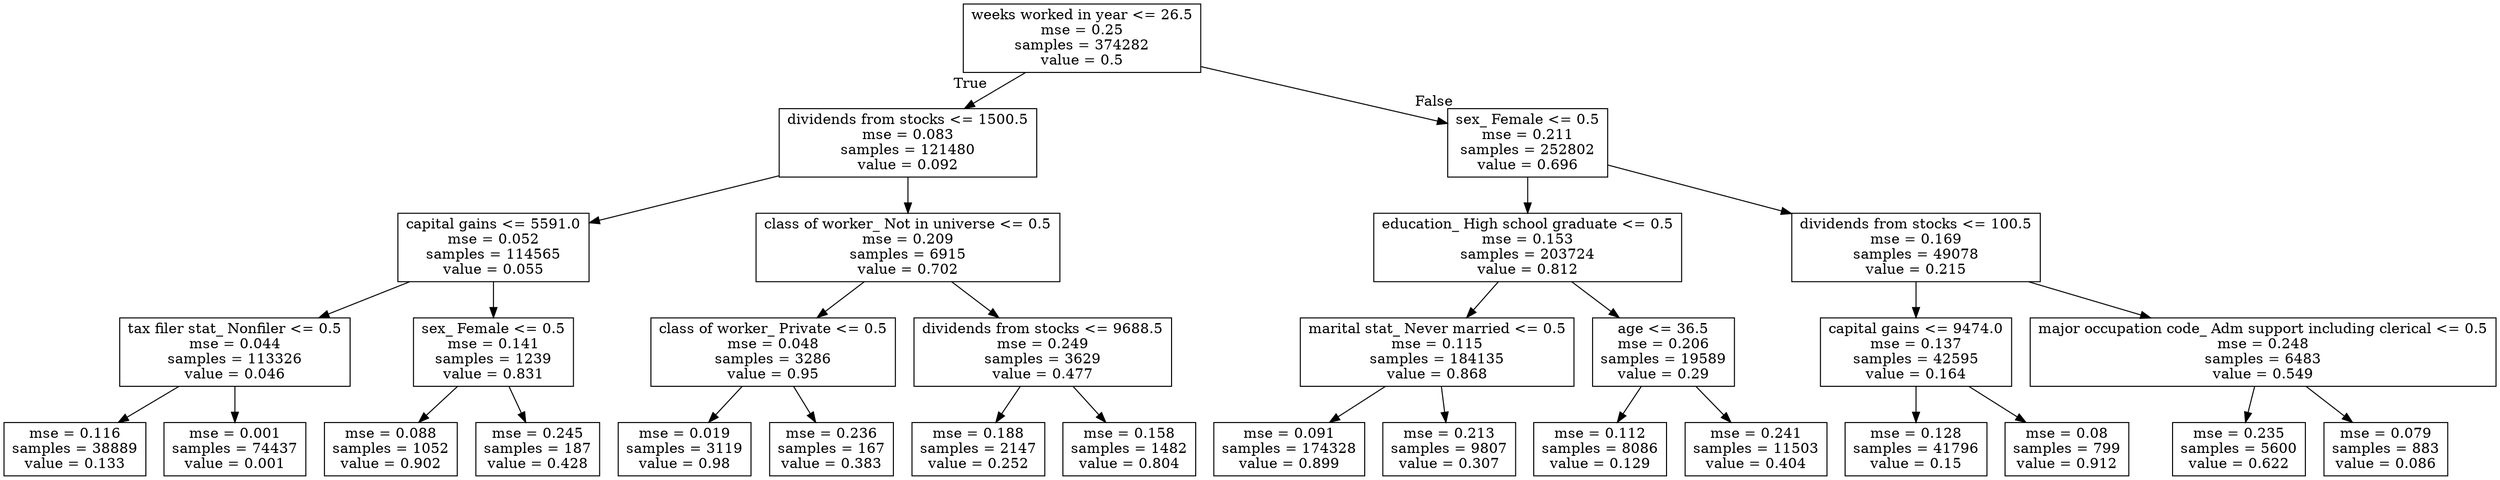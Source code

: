 digraph Tree {
node [shape=box] ;
0 [label="weeks worked in year <= 26.5\nmse = 0.25\nsamples = 374282\nvalue = 0.5"] ;
1 [label="dividends from stocks <= 1500.5\nmse = 0.083\nsamples = 121480\nvalue = 0.092"] ;
0 -> 1 [labeldistance=2.5, labelangle=45, headlabel="True"] ;
2 [label="capital gains <= 5591.0\nmse = 0.052\nsamples = 114565\nvalue = 0.055"] ;
1 -> 2 ;
3 [label="tax filer stat_ Nonfiler <= 0.5\nmse = 0.044\nsamples = 113326\nvalue = 0.046"] ;
2 -> 3 ;
4 [label="mse = 0.116\nsamples = 38889\nvalue = 0.133"] ;
3 -> 4 ;
5 [label="mse = 0.001\nsamples = 74437\nvalue = 0.001"] ;
3 -> 5 ;
6 [label="sex_ Female <= 0.5\nmse = 0.141\nsamples = 1239\nvalue = 0.831"] ;
2 -> 6 ;
7 [label="mse = 0.088\nsamples = 1052\nvalue = 0.902"] ;
6 -> 7 ;
8 [label="mse = 0.245\nsamples = 187\nvalue = 0.428"] ;
6 -> 8 ;
9 [label="class of worker_ Not in universe <= 0.5\nmse = 0.209\nsamples = 6915\nvalue = 0.702"] ;
1 -> 9 ;
10 [label="class of worker_ Private <= 0.5\nmse = 0.048\nsamples = 3286\nvalue = 0.95"] ;
9 -> 10 ;
11 [label="mse = 0.019\nsamples = 3119\nvalue = 0.98"] ;
10 -> 11 ;
12 [label="mse = 0.236\nsamples = 167\nvalue = 0.383"] ;
10 -> 12 ;
13 [label="dividends from stocks <= 9688.5\nmse = 0.249\nsamples = 3629\nvalue = 0.477"] ;
9 -> 13 ;
14 [label="mse = 0.188\nsamples = 2147\nvalue = 0.252"] ;
13 -> 14 ;
15 [label="mse = 0.158\nsamples = 1482\nvalue = 0.804"] ;
13 -> 15 ;
16 [label="sex_ Female <= 0.5\nmse = 0.211\nsamples = 252802\nvalue = 0.696"] ;
0 -> 16 [labeldistance=2.5, labelangle=-45, headlabel="False"] ;
17 [label="education_ High school graduate <= 0.5\nmse = 0.153\nsamples = 203724\nvalue = 0.812"] ;
16 -> 17 ;
18 [label="marital stat_ Never married <= 0.5\nmse = 0.115\nsamples = 184135\nvalue = 0.868"] ;
17 -> 18 ;
19 [label="mse = 0.091\nsamples = 174328\nvalue = 0.899"] ;
18 -> 19 ;
20 [label="mse = 0.213\nsamples = 9807\nvalue = 0.307"] ;
18 -> 20 ;
21 [label="age <= 36.5\nmse = 0.206\nsamples = 19589\nvalue = 0.29"] ;
17 -> 21 ;
22 [label="mse = 0.112\nsamples = 8086\nvalue = 0.129"] ;
21 -> 22 ;
23 [label="mse = 0.241\nsamples = 11503\nvalue = 0.404"] ;
21 -> 23 ;
24 [label="dividends from stocks <= 100.5\nmse = 0.169\nsamples = 49078\nvalue = 0.215"] ;
16 -> 24 ;
25 [label="capital gains <= 9474.0\nmse = 0.137\nsamples = 42595\nvalue = 0.164"] ;
24 -> 25 ;
26 [label="mse = 0.128\nsamples = 41796\nvalue = 0.15"] ;
25 -> 26 ;
27 [label="mse = 0.08\nsamples = 799\nvalue = 0.912"] ;
25 -> 27 ;
28 [label="major occupation code_ Adm support including clerical <= 0.5\nmse = 0.248\nsamples = 6483\nvalue = 0.549"] ;
24 -> 28 ;
29 [label="mse = 0.235\nsamples = 5600\nvalue = 0.622"] ;
28 -> 29 ;
30 [label="mse = 0.079\nsamples = 883\nvalue = 0.086"] ;
28 -> 30 ;
}